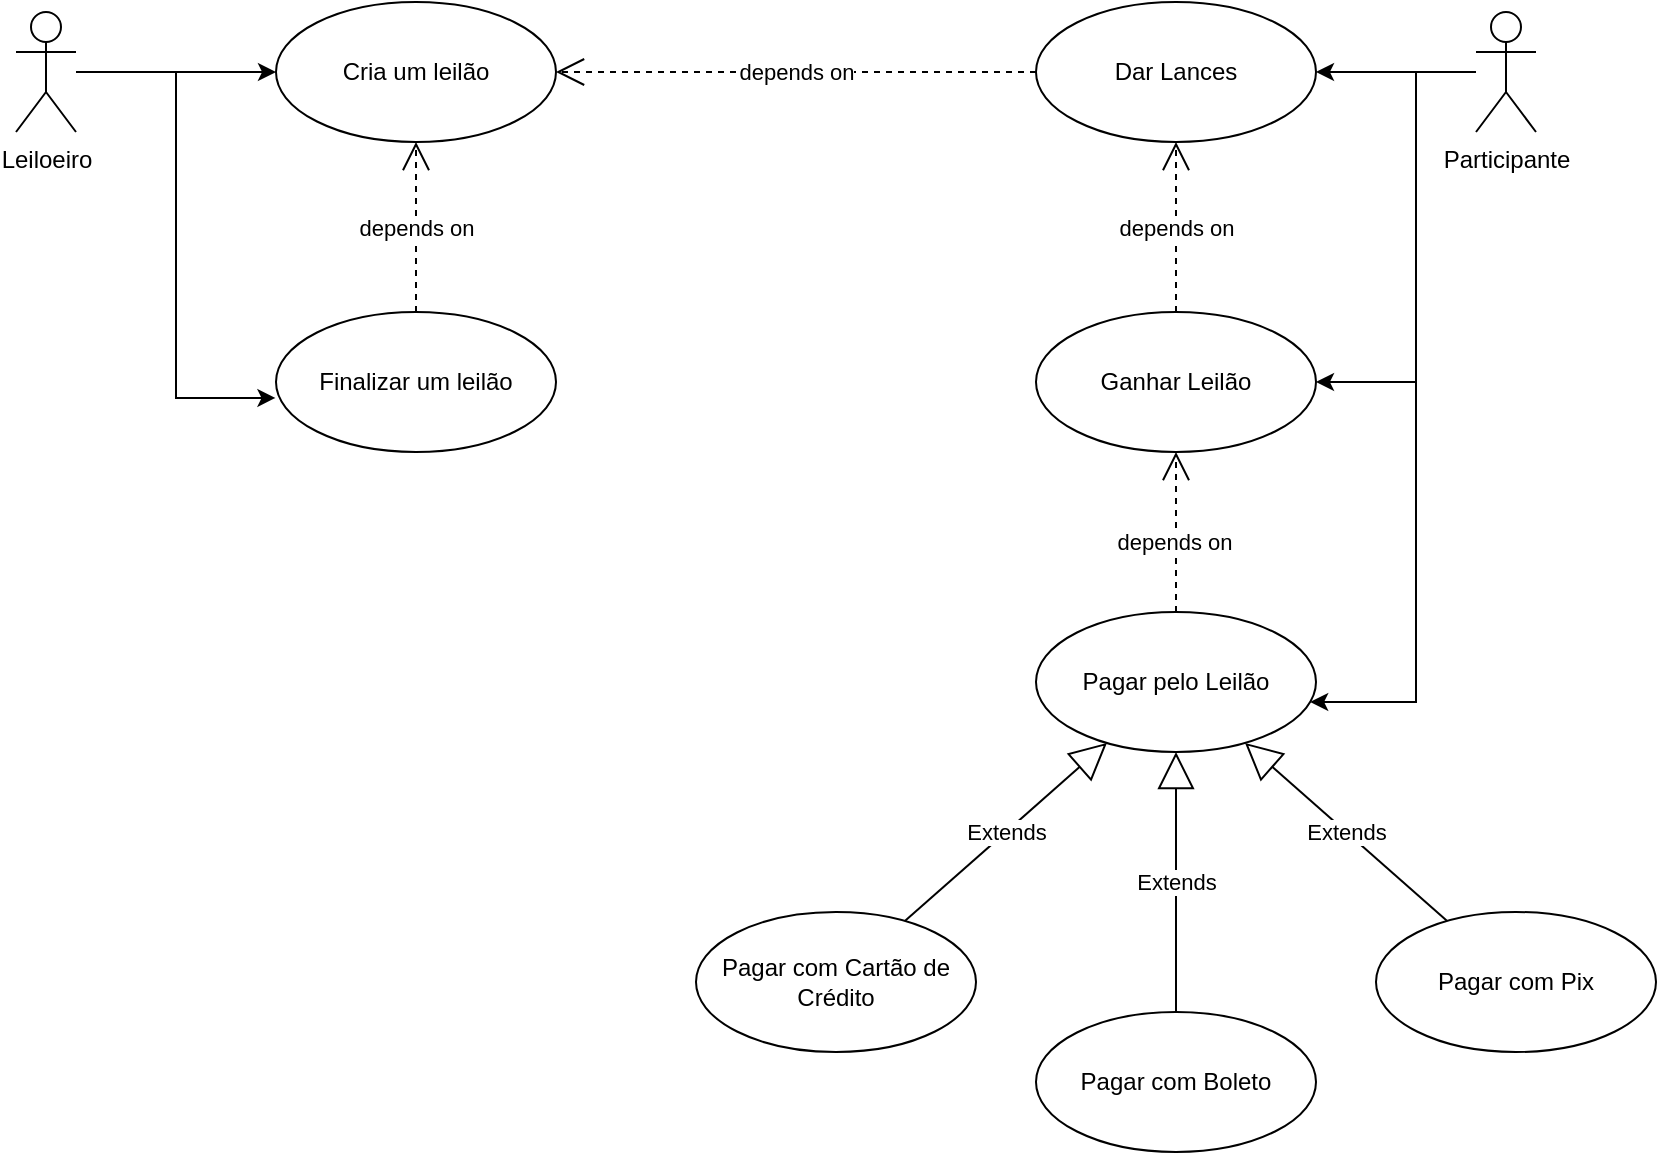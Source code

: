 <mxfile version="24.7.6">
  <diagram name="Página-1" id="fedVl-R25nHnmDtVowMs">
    <mxGraphModel dx="986" dy="524" grid="1" gridSize="10" guides="1" tooltips="1" connect="1" arrows="1" fold="1" page="1" pageScale="1" pageWidth="827" pageHeight="1169" math="0" shadow="0">
      <root>
        <mxCell id="0" />
        <mxCell id="1" parent="0" />
        <mxCell id="vtzjSb8MOsv5JJrU3L7g-4" value="" style="edgeStyle=orthogonalEdgeStyle;rounded=0;orthogonalLoop=1;jettySize=auto;html=1;" parent="1" source="vtzjSb8MOsv5JJrU3L7g-1" target="vtzjSb8MOsv5JJrU3L7g-26" edge="1">
          <mxGeometry relative="1" as="geometry">
            <mxPoint x="170" y="130" as="targetPoint" />
          </mxGeometry>
        </mxCell>
        <mxCell id="vtzjSb8MOsv5JJrU3L7g-1" value="Leiloeiro" style="shape=umlActor;verticalLabelPosition=bottom;verticalAlign=top;html=1;outlineConnect=0;" parent="1" vertex="1">
          <mxGeometry x="40" y="100" width="30" height="60" as="geometry" />
        </mxCell>
        <mxCell id="vtzjSb8MOsv5JJrU3L7g-11" style="edgeStyle=orthogonalEdgeStyle;rounded=0;orthogonalLoop=1;jettySize=auto;html=1;" parent="1" source="vtzjSb8MOsv5JJrU3L7g-9" target="vtzjSb8MOsv5JJrU3L7g-28" edge="1">
          <mxGeometry relative="1" as="geometry">
            <mxPoint x="680" y="130" as="targetPoint" />
          </mxGeometry>
        </mxCell>
        <mxCell id="vtzjSb8MOsv5JJrU3L7g-32" style="edgeStyle=orthogonalEdgeStyle;rounded=0;orthogonalLoop=1;jettySize=auto;html=1;" parent="1" source="vtzjSb8MOsv5JJrU3L7g-9" target="vtzjSb8MOsv5JJrU3L7g-31" edge="1">
          <mxGeometry relative="1" as="geometry">
            <Array as="points">
              <mxPoint x="740" y="130" />
              <mxPoint x="740" y="285" />
            </Array>
          </mxGeometry>
        </mxCell>
        <mxCell id="vtzjSb8MOsv5JJrU3L7g-34" style="edgeStyle=orthogonalEdgeStyle;rounded=0;orthogonalLoop=1;jettySize=auto;html=1;" parent="1" source="vtzjSb8MOsv5JJrU3L7g-9" target="vtzjSb8MOsv5JJrU3L7g-33" edge="1">
          <mxGeometry relative="1" as="geometry">
            <Array as="points">
              <mxPoint x="740" y="130" />
              <mxPoint x="740" y="445" />
            </Array>
          </mxGeometry>
        </mxCell>
        <mxCell id="vtzjSb8MOsv5JJrU3L7g-23" value="Finalizar um leilão" style="ellipse;whiteSpace=wrap;html=1;" parent="1" vertex="1">
          <mxGeometry x="170" y="250" width="140" height="70" as="geometry" />
        </mxCell>
        <mxCell id="vtzjSb8MOsv5JJrU3L7g-26" value="Cria um leilão" style="ellipse;whiteSpace=wrap;html=1;" parent="1" vertex="1">
          <mxGeometry x="170" y="95" width="140" height="70" as="geometry" />
        </mxCell>
        <mxCell id="vtzjSb8MOsv5JJrU3L7g-28" value="Dar Lances" style="ellipse;whiteSpace=wrap;html=1;" parent="1" vertex="1">
          <mxGeometry x="550" y="95" width="140" height="70" as="geometry" />
        </mxCell>
        <mxCell id="vtzjSb8MOsv5JJrU3L7g-30" style="edgeStyle=orthogonalEdgeStyle;rounded=0;orthogonalLoop=1;jettySize=auto;html=1;entryX=-0.002;entryY=0.614;entryDx=0;entryDy=0;entryPerimeter=0;" parent="1" source="vtzjSb8MOsv5JJrU3L7g-1" target="vtzjSb8MOsv5JJrU3L7g-23" edge="1">
          <mxGeometry relative="1" as="geometry" />
        </mxCell>
        <mxCell id="vtzjSb8MOsv5JJrU3L7g-33" value="Pagar pelo Leilão" style="ellipse;whiteSpace=wrap;html=1;" parent="1" vertex="1">
          <mxGeometry x="550" y="400" width="140" height="70" as="geometry" />
        </mxCell>
        <mxCell id="vtzjSb8MOsv5JJrU3L7g-35" value="Pagar com Cartão de Crédito" style="ellipse;whiteSpace=wrap;html=1;" parent="1" vertex="1">
          <mxGeometry x="380" y="550" width="140" height="70" as="geometry" />
        </mxCell>
        <mxCell id="vtzjSb8MOsv5JJrU3L7g-36" value="Pagar com Boleto" style="ellipse;whiteSpace=wrap;html=1;" parent="1" vertex="1">
          <mxGeometry x="550" y="600" width="140" height="70" as="geometry" />
        </mxCell>
        <mxCell id="vtzjSb8MOsv5JJrU3L7g-37" value="Pagar com Pix" style="ellipse;whiteSpace=wrap;html=1;" parent="1" vertex="1">
          <mxGeometry x="720" y="550" width="140" height="70" as="geometry" />
        </mxCell>
        <mxCell id="vtzjSb8MOsv5JJrU3L7g-38" value="Extends" style="endArrow=block;endSize=16;endFill=0;html=1;rounded=0;" parent="1" source="vtzjSb8MOsv5JJrU3L7g-37" target="vtzjSb8MOsv5JJrU3L7g-33" edge="1">
          <mxGeometry width="160" relative="1" as="geometry">
            <mxPoint x="330" y="300" as="sourcePoint" />
            <mxPoint x="490" y="300" as="targetPoint" />
            <mxPoint as="offset" />
          </mxGeometry>
        </mxCell>
        <mxCell id="vtzjSb8MOsv5JJrU3L7g-39" value="Extends" style="endArrow=block;endSize=16;endFill=0;html=1;rounded=0;" parent="1" source="vtzjSb8MOsv5JJrU3L7g-35" target="vtzjSb8MOsv5JJrU3L7g-33" edge="1">
          <mxGeometry width="160" relative="1" as="geometry">
            <mxPoint x="439.5" y="280" as="sourcePoint" />
            <mxPoint x="439.5" y="210" as="targetPoint" />
            <mxPoint as="offset" />
          </mxGeometry>
        </mxCell>
        <mxCell id="vtzjSb8MOsv5JJrU3L7g-40" value="Extends" style="endArrow=block;endSize=16;endFill=0;html=1;rounded=0;" parent="1" source="vtzjSb8MOsv5JJrU3L7g-36" target="vtzjSb8MOsv5JJrU3L7g-33" edge="1">
          <mxGeometry width="160" relative="1" as="geometry">
            <mxPoint x="449.5" y="290" as="sourcePoint" />
            <mxPoint x="449.5" y="220" as="targetPoint" />
            <mxPoint as="offset" />
          </mxGeometry>
        </mxCell>
        <mxCell id="u7rEVofbayxQpqzi8UGx-3" value="" style="endArrow=open;endSize=12;dashed=1;html=1;rounded=0;" edge="1" parent="1" source="vtzjSb8MOsv5JJrU3L7g-33" target="vtzjSb8MOsv5JJrU3L7g-31">
          <mxGeometry width="160" relative="1" as="geometry">
            <mxPoint x="620" y="310" as="sourcePoint" />
            <mxPoint x="620" y="260" as="targetPoint" />
          </mxGeometry>
        </mxCell>
        <mxCell id="u7rEVofbayxQpqzi8UGx-5" value="depends on" style="edgeLabel;html=1;align=center;verticalAlign=middle;resizable=0;points=[];" vertex="1" connectable="0" parent="u7rEVofbayxQpqzi8UGx-3">
          <mxGeometry x="-0.119" y="1" relative="1" as="geometry">
            <mxPoint as="offset" />
          </mxGeometry>
        </mxCell>
        <mxCell id="vtzjSb8MOsv5JJrU3L7g-31" value="Ganhar Leilão" style="ellipse;whiteSpace=wrap;html=1;" parent="1" vertex="1">
          <mxGeometry x="550" y="250" width="140" height="70" as="geometry" />
        </mxCell>
        <mxCell id="u7rEVofbayxQpqzi8UGx-7" value="depends on" style="endArrow=open;endSize=12;dashed=1;html=1;rounded=0;" edge="1" parent="1" source="vtzjSb8MOsv5JJrU3L7g-31" target="vtzjSb8MOsv5JJrU3L7g-28">
          <mxGeometry width="160" relative="1" as="geometry">
            <mxPoint x="460" y="370" as="sourcePoint" />
            <mxPoint x="620" y="370" as="targetPoint" />
          </mxGeometry>
        </mxCell>
        <mxCell id="u7rEVofbayxQpqzi8UGx-10" value="depends on" style="endArrow=open;endSize=12;dashed=1;html=1;rounded=0;" edge="1" parent="1" source="vtzjSb8MOsv5JJrU3L7g-23" target="vtzjSb8MOsv5JJrU3L7g-26">
          <mxGeometry width="160" relative="1" as="geometry">
            <mxPoint x="460" y="260" as="sourcePoint" />
            <mxPoint x="620" y="260" as="targetPoint" />
          </mxGeometry>
        </mxCell>
        <mxCell id="u7rEVofbayxQpqzi8UGx-11" value="depends on" style="endArrow=open;endSize=12;dashed=1;html=1;rounded=0;" edge="1" parent="1" source="vtzjSb8MOsv5JJrU3L7g-28" target="vtzjSb8MOsv5JJrU3L7g-26">
          <mxGeometry width="160" relative="1" as="geometry">
            <mxPoint x="250" y="260" as="sourcePoint" />
            <mxPoint x="250" y="175" as="targetPoint" />
          </mxGeometry>
        </mxCell>
        <mxCell id="vtzjSb8MOsv5JJrU3L7g-9" value="&lt;div&gt;Participante&lt;/div&gt;" style="shape=umlActor;verticalLabelPosition=bottom;verticalAlign=top;html=1;outlineConnect=0;" parent="1" vertex="1">
          <mxGeometry x="770" y="100" width="30" height="60" as="geometry" />
        </mxCell>
      </root>
    </mxGraphModel>
  </diagram>
</mxfile>
